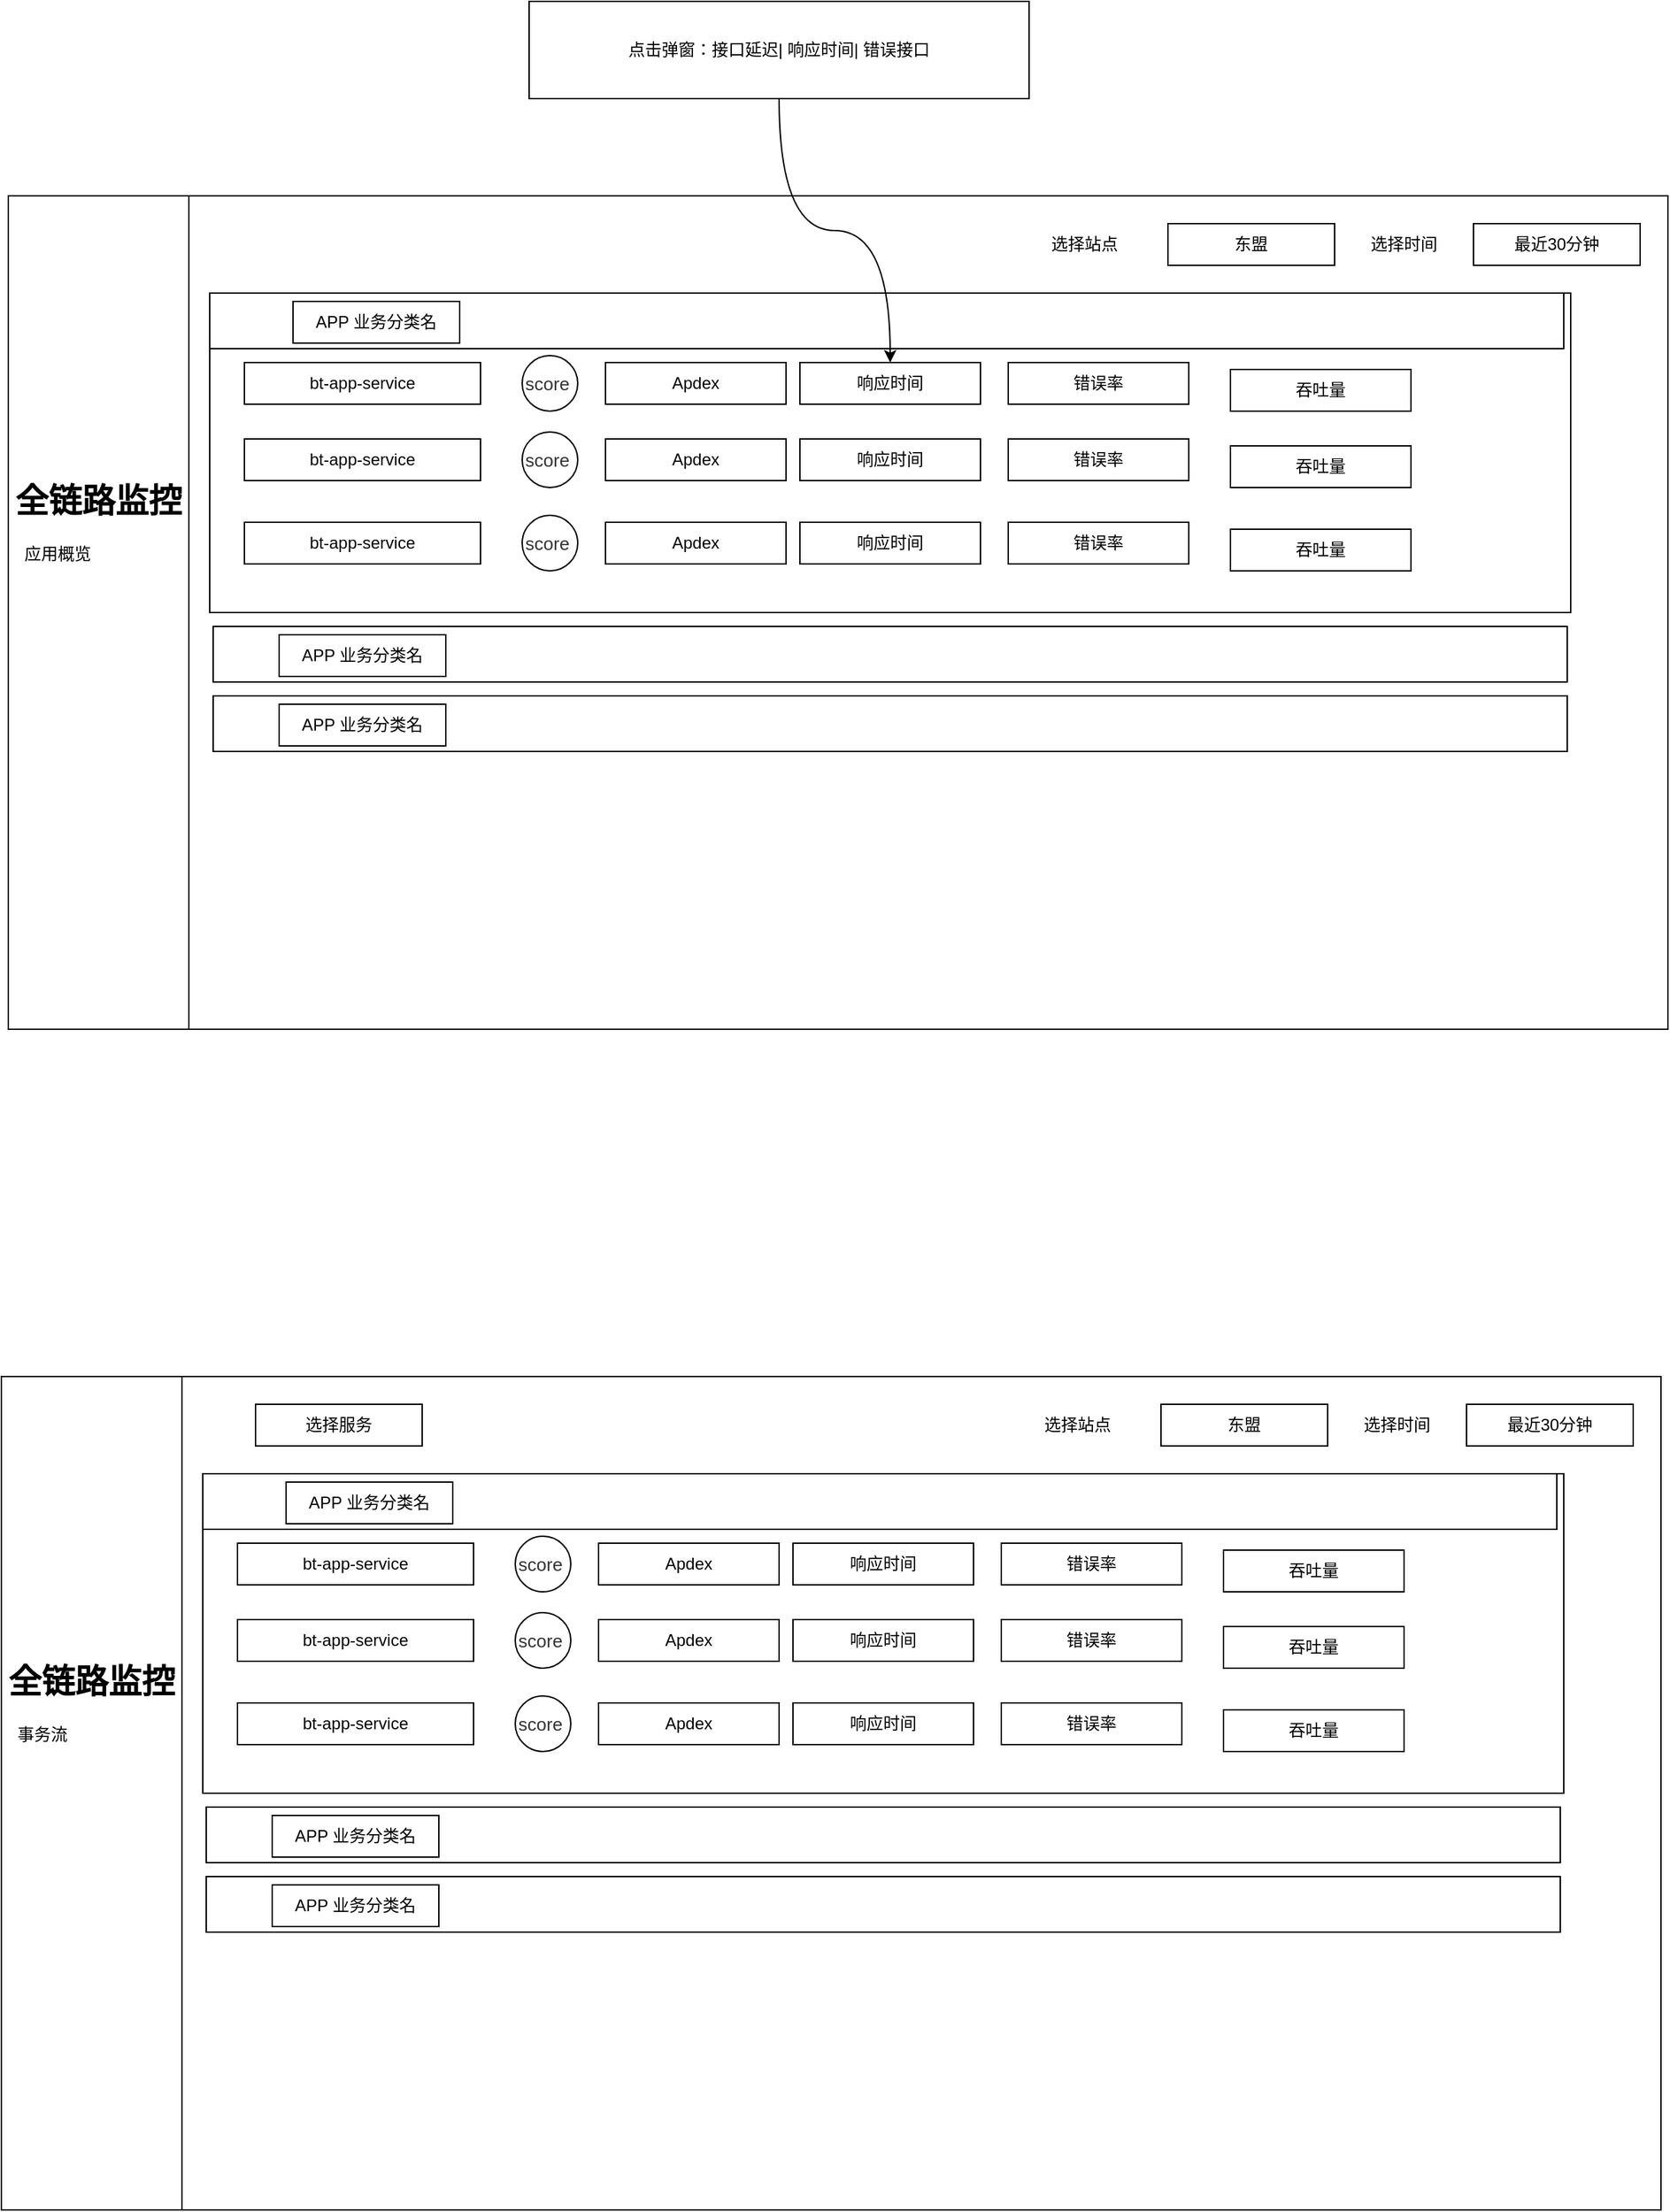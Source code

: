 <mxfile version="19.0.2" type="github">
  <diagram id="zfn3NuKyWQ2x2j2dKrCw" name="第 1 页">
    <mxGraphModel dx="1422" dy="1931" grid="1" gridSize="10" guides="1" tooltips="1" connect="1" arrows="1" fold="1" page="1" pageScale="1" pageWidth="827" pageHeight="1169" math="0" shadow="0">
      <root>
        <mxCell id="0" />
        <mxCell id="1" parent="0" />
        <mxCell id="f-9odYpLVWEYG3a2OQfo-1" value="" style="swimlane;horizontal=0;startSize=130;" vertex="1" parent="1">
          <mxGeometry x="75" y="90" width="1195" height="600" as="geometry" />
        </mxCell>
        <mxCell id="f-9odYpLVWEYG3a2OQfo-47" value="" style="rounded=0;whiteSpace=wrap;html=1;" vertex="1" parent="f-9odYpLVWEYG3a2OQfo-1">
          <mxGeometry x="145" y="70" width="980" height="230" as="geometry" />
        </mxCell>
        <mxCell id="f-9odYpLVWEYG3a2OQfo-3" value="&lt;h1&gt;全链路监控&lt;/h1&gt;&lt;div&gt;&amp;nbsp; 应用概览&lt;/div&gt;" style="text;html=1;strokeColor=none;fillColor=none;spacing=5;spacingTop=-20;whiteSpace=wrap;overflow=hidden;rounded=0;" vertex="1" parent="f-9odYpLVWEYG3a2OQfo-1">
          <mxGeometry y="200" width="130" height="190" as="geometry" />
        </mxCell>
        <mxCell id="f-9odYpLVWEYG3a2OQfo-5" value="东盟" style="rounded=0;whiteSpace=wrap;html=1;" vertex="1" parent="f-9odYpLVWEYG3a2OQfo-1">
          <mxGeometry x="835" y="20" width="120" height="30" as="geometry" />
        </mxCell>
        <mxCell id="f-9odYpLVWEYG3a2OQfo-6" value="选择站点" style="text;html=1;strokeColor=none;fillColor=none;align=center;verticalAlign=middle;whiteSpace=wrap;rounded=0;" vertex="1" parent="f-9odYpLVWEYG3a2OQfo-1">
          <mxGeometry x="745" y="20" width="60" height="30" as="geometry" />
        </mxCell>
        <mxCell id="f-9odYpLVWEYG3a2OQfo-7" value="选择时间" style="text;html=1;strokeColor=none;fillColor=none;align=center;verticalAlign=middle;whiteSpace=wrap;rounded=0;" vertex="1" parent="f-9odYpLVWEYG3a2OQfo-1">
          <mxGeometry x="975" y="20" width="60" height="30" as="geometry" />
        </mxCell>
        <mxCell id="f-9odYpLVWEYG3a2OQfo-13" value="最近30分钟" style="rounded=0;whiteSpace=wrap;html=1;" vertex="1" parent="f-9odYpLVWEYG3a2OQfo-1">
          <mxGeometry x="1055" y="20" width="120" height="30" as="geometry" />
        </mxCell>
        <mxCell id="f-9odYpLVWEYG3a2OQfo-14" value="bt-app-service" style="rounded=0;whiteSpace=wrap;html=1;" vertex="1" parent="f-9odYpLVWEYG3a2OQfo-1">
          <mxGeometry x="170" y="120" width="170" height="30" as="geometry" />
        </mxCell>
        <mxCell id="f-9odYpLVWEYG3a2OQfo-19" value="&lt;span style=&quot;color: rgb(51, 51, 51); font-family: Arial, sans-serif; font-size: 13px; text-align: start; background-color: rgb(255, 255, 255);&quot;&gt;score&amp;nbsp;&lt;/span&gt;" style="ellipse;whiteSpace=wrap;html=1;aspect=fixed;" vertex="1" parent="f-9odYpLVWEYG3a2OQfo-1">
          <mxGeometry x="370" y="115" width="40" height="40" as="geometry" />
        </mxCell>
        <mxCell id="f-9odYpLVWEYG3a2OQfo-20" value="Apdex" style="rounded=0;whiteSpace=wrap;html=1;" vertex="1" parent="f-9odYpLVWEYG3a2OQfo-1">
          <mxGeometry x="430" y="120" width="130" height="30" as="geometry" />
        </mxCell>
        <mxCell id="f-9odYpLVWEYG3a2OQfo-21" value="响应时间" style="rounded=0;whiteSpace=wrap;html=1;" vertex="1" parent="f-9odYpLVWEYG3a2OQfo-1">
          <mxGeometry x="570" y="120" width="130" height="30" as="geometry" />
        </mxCell>
        <mxCell id="f-9odYpLVWEYG3a2OQfo-22" value="错误率" style="rounded=0;whiteSpace=wrap;html=1;" vertex="1" parent="f-9odYpLVWEYG3a2OQfo-1">
          <mxGeometry x="720" y="120" width="130" height="30" as="geometry" />
        </mxCell>
        <mxCell id="f-9odYpLVWEYG3a2OQfo-34" value="吞吐量" style="rounded=0;whiteSpace=wrap;html=1;" vertex="1" parent="f-9odYpLVWEYG3a2OQfo-1">
          <mxGeometry x="880" y="125" width="130" height="30" as="geometry" />
        </mxCell>
        <mxCell id="f-9odYpLVWEYG3a2OQfo-35" value="bt-app-service" style="rounded=0;whiteSpace=wrap;html=1;" vertex="1" parent="f-9odYpLVWEYG3a2OQfo-1">
          <mxGeometry x="170" y="175" width="170" height="30" as="geometry" />
        </mxCell>
        <mxCell id="f-9odYpLVWEYG3a2OQfo-36" value="&lt;span style=&quot;color: rgb(51, 51, 51); font-family: Arial, sans-serif; font-size: 13px; text-align: start; background-color: rgb(255, 255, 255);&quot;&gt;score&amp;nbsp;&lt;/span&gt;" style="ellipse;whiteSpace=wrap;html=1;aspect=fixed;" vertex="1" parent="f-9odYpLVWEYG3a2OQfo-1">
          <mxGeometry x="370" y="170" width="40" height="40" as="geometry" />
        </mxCell>
        <mxCell id="f-9odYpLVWEYG3a2OQfo-37" value="Apdex" style="rounded=0;whiteSpace=wrap;html=1;" vertex="1" parent="f-9odYpLVWEYG3a2OQfo-1">
          <mxGeometry x="430" y="175" width="130" height="30" as="geometry" />
        </mxCell>
        <mxCell id="f-9odYpLVWEYG3a2OQfo-38" value="响应时间" style="rounded=0;whiteSpace=wrap;html=1;" vertex="1" parent="f-9odYpLVWEYG3a2OQfo-1">
          <mxGeometry x="570" y="175" width="130" height="30" as="geometry" />
        </mxCell>
        <mxCell id="f-9odYpLVWEYG3a2OQfo-39" value="错误率" style="rounded=0;whiteSpace=wrap;html=1;" vertex="1" parent="f-9odYpLVWEYG3a2OQfo-1">
          <mxGeometry x="720" y="175" width="130" height="30" as="geometry" />
        </mxCell>
        <mxCell id="f-9odYpLVWEYG3a2OQfo-40" value="吞吐量" style="rounded=0;whiteSpace=wrap;html=1;" vertex="1" parent="f-9odYpLVWEYG3a2OQfo-1">
          <mxGeometry x="880" y="180" width="130" height="30" as="geometry" />
        </mxCell>
        <mxCell id="f-9odYpLVWEYG3a2OQfo-41" value="bt-app-service" style="rounded=0;whiteSpace=wrap;html=1;" vertex="1" parent="f-9odYpLVWEYG3a2OQfo-1">
          <mxGeometry x="170" y="235" width="170" height="30" as="geometry" />
        </mxCell>
        <mxCell id="f-9odYpLVWEYG3a2OQfo-42" value="&lt;span style=&quot;color: rgb(51, 51, 51); font-family: Arial, sans-serif; font-size: 13px; text-align: start; background-color: rgb(255, 255, 255);&quot;&gt;score&amp;nbsp;&lt;/span&gt;" style="ellipse;whiteSpace=wrap;html=1;aspect=fixed;" vertex="1" parent="f-9odYpLVWEYG3a2OQfo-1">
          <mxGeometry x="370" y="230" width="40" height="40" as="geometry" />
        </mxCell>
        <mxCell id="f-9odYpLVWEYG3a2OQfo-43" value="Apdex" style="rounded=0;whiteSpace=wrap;html=1;" vertex="1" parent="f-9odYpLVWEYG3a2OQfo-1">
          <mxGeometry x="430" y="235" width="130" height="30" as="geometry" />
        </mxCell>
        <mxCell id="f-9odYpLVWEYG3a2OQfo-44" value="响应时间" style="rounded=0;whiteSpace=wrap;html=1;" vertex="1" parent="f-9odYpLVWEYG3a2OQfo-1">
          <mxGeometry x="570" y="235" width="130" height="30" as="geometry" />
        </mxCell>
        <mxCell id="f-9odYpLVWEYG3a2OQfo-45" value="错误率" style="rounded=0;whiteSpace=wrap;html=1;" vertex="1" parent="f-9odYpLVWEYG3a2OQfo-1">
          <mxGeometry x="720" y="235" width="130" height="30" as="geometry" />
        </mxCell>
        <mxCell id="f-9odYpLVWEYG3a2OQfo-46" value="吞吐量" style="rounded=0;whiteSpace=wrap;html=1;" vertex="1" parent="f-9odYpLVWEYG3a2OQfo-1">
          <mxGeometry x="880" y="240" width="130" height="30" as="geometry" />
        </mxCell>
        <mxCell id="f-9odYpLVWEYG3a2OQfo-48" value="" style="rounded=0;whiteSpace=wrap;html=1;" vertex="1" parent="f-9odYpLVWEYG3a2OQfo-1">
          <mxGeometry x="145" y="70" width="975" height="40" as="geometry" />
        </mxCell>
        <mxCell id="f-9odYpLVWEYG3a2OQfo-51" value="" style="shape=image;html=1;verticalAlign=top;verticalLabelPosition=bottom;labelBackgroundColor=#ffffff;imageAspect=0;aspect=fixed;image=https://cdn0.iconfinder.com/data/icons/google-material-design-3-0/48/ic_add_circle_outline_48px-128.png" vertex="1" parent="f-9odYpLVWEYG3a2OQfo-1">
          <mxGeometry x="145" y="72" width="38" height="38" as="geometry" />
        </mxCell>
        <mxCell id="f-9odYpLVWEYG3a2OQfo-52" value="APP 业务分类名" style="rounded=0;whiteSpace=wrap;html=1;" vertex="1" parent="f-9odYpLVWEYG3a2OQfo-1">
          <mxGeometry x="205" y="76" width="120" height="30" as="geometry" />
        </mxCell>
        <mxCell id="f-9odYpLVWEYG3a2OQfo-75" value="" style="rounded=0;whiteSpace=wrap;html=1;" vertex="1" parent="f-9odYpLVWEYG3a2OQfo-1">
          <mxGeometry x="147.5" y="310" width="975" height="40" as="geometry" />
        </mxCell>
        <mxCell id="f-9odYpLVWEYG3a2OQfo-76" value="" style="shape=image;html=1;verticalAlign=top;verticalLabelPosition=bottom;labelBackgroundColor=#ffffff;imageAspect=0;aspect=fixed;image=https://cdn0.iconfinder.com/data/icons/google-material-design-3-0/48/ic_add_circle_outline_48px-128.png" vertex="1" parent="f-9odYpLVWEYG3a2OQfo-1">
          <mxGeometry x="155" y="312" width="38" height="38" as="geometry" />
        </mxCell>
        <mxCell id="f-9odYpLVWEYG3a2OQfo-77" value="APP 业务分类名" style="rounded=0;whiteSpace=wrap;html=1;" vertex="1" parent="f-9odYpLVWEYG3a2OQfo-1">
          <mxGeometry x="195" y="316" width="120" height="30" as="geometry" />
        </mxCell>
        <mxCell id="f-9odYpLVWEYG3a2OQfo-79" value="" style="rounded=0;whiteSpace=wrap;html=1;" vertex="1" parent="f-9odYpLVWEYG3a2OQfo-1">
          <mxGeometry x="147.5" y="360" width="975" height="40" as="geometry" />
        </mxCell>
        <mxCell id="f-9odYpLVWEYG3a2OQfo-80" value="" style="shape=image;html=1;verticalAlign=top;verticalLabelPosition=bottom;labelBackgroundColor=#ffffff;imageAspect=0;aspect=fixed;image=https://cdn0.iconfinder.com/data/icons/google-material-design-3-0/48/ic_add_circle_outline_48px-128.png" vertex="1" parent="f-9odYpLVWEYG3a2OQfo-1">
          <mxGeometry x="155" y="362" width="38" height="38" as="geometry" />
        </mxCell>
        <mxCell id="f-9odYpLVWEYG3a2OQfo-81" value="APP 业务分类名" style="rounded=0;whiteSpace=wrap;html=1;" vertex="1" parent="f-9odYpLVWEYG3a2OQfo-1">
          <mxGeometry x="195" y="366" width="120" height="30" as="geometry" />
        </mxCell>
        <mxCell id="f-9odYpLVWEYG3a2OQfo-87" style="edgeStyle=orthogonalEdgeStyle;rounded=0;orthogonalLoop=1;jettySize=auto;html=1;curved=1;" edge="1" parent="1" source="f-9odYpLVWEYG3a2OQfo-85" target="f-9odYpLVWEYG3a2OQfo-21">
          <mxGeometry relative="1" as="geometry" />
        </mxCell>
        <mxCell id="f-9odYpLVWEYG3a2OQfo-85" value="点击弹窗：接口延迟| 响应时间| 错误接口" style="rounded=0;whiteSpace=wrap;html=1;" vertex="1" parent="1">
          <mxGeometry x="450" y="-50" width="360" height="70" as="geometry" />
        </mxCell>
        <mxCell id="f-9odYpLVWEYG3a2OQfo-88" value="" style="swimlane;horizontal=0;startSize=130;" vertex="1" parent="1">
          <mxGeometry x="70" y="940" width="1195" height="600" as="geometry" />
        </mxCell>
        <mxCell id="f-9odYpLVWEYG3a2OQfo-89" value="" style="rounded=0;whiteSpace=wrap;html=1;" vertex="1" parent="f-9odYpLVWEYG3a2OQfo-88">
          <mxGeometry x="145" y="70" width="980" height="230" as="geometry" />
        </mxCell>
        <mxCell id="f-9odYpLVWEYG3a2OQfo-90" value="&lt;h1&gt;全链路监控&lt;/h1&gt;&lt;div&gt;&amp;nbsp; 事务流&lt;/div&gt;" style="text;html=1;strokeColor=none;fillColor=none;spacing=5;spacingTop=-20;whiteSpace=wrap;overflow=hidden;rounded=0;" vertex="1" parent="f-9odYpLVWEYG3a2OQfo-88">
          <mxGeometry y="200" width="130" height="190" as="geometry" />
        </mxCell>
        <mxCell id="f-9odYpLVWEYG3a2OQfo-91" value="东盟" style="rounded=0;whiteSpace=wrap;html=1;" vertex="1" parent="f-9odYpLVWEYG3a2OQfo-88">
          <mxGeometry x="835" y="20" width="120" height="30" as="geometry" />
        </mxCell>
        <mxCell id="f-9odYpLVWEYG3a2OQfo-92" value="选择站点" style="text;html=1;strokeColor=none;fillColor=none;align=center;verticalAlign=middle;whiteSpace=wrap;rounded=0;" vertex="1" parent="f-9odYpLVWEYG3a2OQfo-88">
          <mxGeometry x="745" y="20" width="60" height="30" as="geometry" />
        </mxCell>
        <mxCell id="f-9odYpLVWEYG3a2OQfo-93" value="选择时间" style="text;html=1;strokeColor=none;fillColor=none;align=center;verticalAlign=middle;whiteSpace=wrap;rounded=0;" vertex="1" parent="f-9odYpLVWEYG3a2OQfo-88">
          <mxGeometry x="975" y="20" width="60" height="30" as="geometry" />
        </mxCell>
        <mxCell id="f-9odYpLVWEYG3a2OQfo-94" value="最近30分钟" style="rounded=0;whiteSpace=wrap;html=1;" vertex="1" parent="f-9odYpLVWEYG3a2OQfo-88">
          <mxGeometry x="1055" y="20" width="120" height="30" as="geometry" />
        </mxCell>
        <mxCell id="f-9odYpLVWEYG3a2OQfo-95" value="bt-app-service" style="rounded=0;whiteSpace=wrap;html=1;" vertex="1" parent="f-9odYpLVWEYG3a2OQfo-88">
          <mxGeometry x="170" y="120" width="170" height="30" as="geometry" />
        </mxCell>
        <mxCell id="f-9odYpLVWEYG3a2OQfo-96" value="&lt;span style=&quot;color: rgb(51, 51, 51); font-family: Arial, sans-serif; font-size: 13px; text-align: start; background-color: rgb(255, 255, 255);&quot;&gt;score&amp;nbsp;&lt;/span&gt;" style="ellipse;whiteSpace=wrap;html=1;aspect=fixed;" vertex="1" parent="f-9odYpLVWEYG3a2OQfo-88">
          <mxGeometry x="370" y="115" width="40" height="40" as="geometry" />
        </mxCell>
        <mxCell id="f-9odYpLVWEYG3a2OQfo-97" value="Apdex" style="rounded=0;whiteSpace=wrap;html=1;" vertex="1" parent="f-9odYpLVWEYG3a2OQfo-88">
          <mxGeometry x="430" y="120" width="130" height="30" as="geometry" />
        </mxCell>
        <mxCell id="f-9odYpLVWEYG3a2OQfo-98" value="响应时间" style="rounded=0;whiteSpace=wrap;html=1;" vertex="1" parent="f-9odYpLVWEYG3a2OQfo-88">
          <mxGeometry x="570" y="120" width="130" height="30" as="geometry" />
        </mxCell>
        <mxCell id="f-9odYpLVWEYG3a2OQfo-99" value="错误率" style="rounded=0;whiteSpace=wrap;html=1;" vertex="1" parent="f-9odYpLVWEYG3a2OQfo-88">
          <mxGeometry x="720" y="120" width="130" height="30" as="geometry" />
        </mxCell>
        <mxCell id="f-9odYpLVWEYG3a2OQfo-100" value="吞吐量" style="rounded=0;whiteSpace=wrap;html=1;" vertex="1" parent="f-9odYpLVWEYG3a2OQfo-88">
          <mxGeometry x="880" y="125" width="130" height="30" as="geometry" />
        </mxCell>
        <mxCell id="f-9odYpLVWEYG3a2OQfo-101" value="bt-app-service" style="rounded=0;whiteSpace=wrap;html=1;" vertex="1" parent="f-9odYpLVWEYG3a2OQfo-88">
          <mxGeometry x="170" y="175" width="170" height="30" as="geometry" />
        </mxCell>
        <mxCell id="f-9odYpLVWEYG3a2OQfo-102" value="&lt;span style=&quot;color: rgb(51, 51, 51); font-family: Arial, sans-serif; font-size: 13px; text-align: start; background-color: rgb(255, 255, 255);&quot;&gt;score&amp;nbsp;&lt;/span&gt;" style="ellipse;whiteSpace=wrap;html=1;aspect=fixed;" vertex="1" parent="f-9odYpLVWEYG3a2OQfo-88">
          <mxGeometry x="370" y="170" width="40" height="40" as="geometry" />
        </mxCell>
        <mxCell id="f-9odYpLVWEYG3a2OQfo-103" value="Apdex" style="rounded=0;whiteSpace=wrap;html=1;" vertex="1" parent="f-9odYpLVWEYG3a2OQfo-88">
          <mxGeometry x="430" y="175" width="130" height="30" as="geometry" />
        </mxCell>
        <mxCell id="f-9odYpLVWEYG3a2OQfo-104" value="响应时间" style="rounded=0;whiteSpace=wrap;html=1;" vertex="1" parent="f-9odYpLVWEYG3a2OQfo-88">
          <mxGeometry x="570" y="175" width="130" height="30" as="geometry" />
        </mxCell>
        <mxCell id="f-9odYpLVWEYG3a2OQfo-105" value="错误率" style="rounded=0;whiteSpace=wrap;html=1;" vertex="1" parent="f-9odYpLVWEYG3a2OQfo-88">
          <mxGeometry x="720" y="175" width="130" height="30" as="geometry" />
        </mxCell>
        <mxCell id="f-9odYpLVWEYG3a2OQfo-106" value="吞吐量" style="rounded=0;whiteSpace=wrap;html=1;" vertex="1" parent="f-9odYpLVWEYG3a2OQfo-88">
          <mxGeometry x="880" y="180" width="130" height="30" as="geometry" />
        </mxCell>
        <mxCell id="f-9odYpLVWEYG3a2OQfo-107" value="bt-app-service" style="rounded=0;whiteSpace=wrap;html=1;" vertex="1" parent="f-9odYpLVWEYG3a2OQfo-88">
          <mxGeometry x="170" y="235" width="170" height="30" as="geometry" />
        </mxCell>
        <mxCell id="f-9odYpLVWEYG3a2OQfo-108" value="&lt;span style=&quot;color: rgb(51, 51, 51); font-family: Arial, sans-serif; font-size: 13px; text-align: start; background-color: rgb(255, 255, 255);&quot;&gt;score&amp;nbsp;&lt;/span&gt;" style="ellipse;whiteSpace=wrap;html=1;aspect=fixed;" vertex="1" parent="f-9odYpLVWEYG3a2OQfo-88">
          <mxGeometry x="370" y="230" width="40" height="40" as="geometry" />
        </mxCell>
        <mxCell id="f-9odYpLVWEYG3a2OQfo-109" value="Apdex" style="rounded=0;whiteSpace=wrap;html=1;" vertex="1" parent="f-9odYpLVWEYG3a2OQfo-88">
          <mxGeometry x="430" y="235" width="130" height="30" as="geometry" />
        </mxCell>
        <mxCell id="f-9odYpLVWEYG3a2OQfo-110" value="响应时间" style="rounded=0;whiteSpace=wrap;html=1;" vertex="1" parent="f-9odYpLVWEYG3a2OQfo-88">
          <mxGeometry x="570" y="235" width="130" height="30" as="geometry" />
        </mxCell>
        <mxCell id="f-9odYpLVWEYG3a2OQfo-111" value="错误率" style="rounded=0;whiteSpace=wrap;html=1;" vertex="1" parent="f-9odYpLVWEYG3a2OQfo-88">
          <mxGeometry x="720" y="235" width="130" height="30" as="geometry" />
        </mxCell>
        <mxCell id="f-9odYpLVWEYG3a2OQfo-112" value="吞吐量" style="rounded=0;whiteSpace=wrap;html=1;" vertex="1" parent="f-9odYpLVWEYG3a2OQfo-88">
          <mxGeometry x="880" y="240" width="130" height="30" as="geometry" />
        </mxCell>
        <mxCell id="f-9odYpLVWEYG3a2OQfo-113" value="" style="rounded=0;whiteSpace=wrap;html=1;" vertex="1" parent="f-9odYpLVWEYG3a2OQfo-88">
          <mxGeometry x="145" y="70" width="975" height="40" as="geometry" />
        </mxCell>
        <mxCell id="f-9odYpLVWEYG3a2OQfo-114" value="" style="shape=image;html=1;verticalAlign=top;verticalLabelPosition=bottom;labelBackgroundColor=#ffffff;imageAspect=0;aspect=fixed;image=https://cdn0.iconfinder.com/data/icons/google-material-design-3-0/48/ic_add_circle_outline_48px-128.png" vertex="1" parent="f-9odYpLVWEYG3a2OQfo-88">
          <mxGeometry x="145" y="72" width="38" height="38" as="geometry" />
        </mxCell>
        <mxCell id="f-9odYpLVWEYG3a2OQfo-115" value="APP 业务分类名" style="rounded=0;whiteSpace=wrap;html=1;" vertex="1" parent="f-9odYpLVWEYG3a2OQfo-88">
          <mxGeometry x="205" y="76" width="120" height="30" as="geometry" />
        </mxCell>
        <mxCell id="f-9odYpLVWEYG3a2OQfo-116" value="" style="rounded=0;whiteSpace=wrap;html=1;" vertex="1" parent="f-9odYpLVWEYG3a2OQfo-88">
          <mxGeometry x="147.5" y="310" width="975" height="40" as="geometry" />
        </mxCell>
        <mxCell id="f-9odYpLVWEYG3a2OQfo-117" value="" style="shape=image;html=1;verticalAlign=top;verticalLabelPosition=bottom;labelBackgroundColor=#ffffff;imageAspect=0;aspect=fixed;image=https://cdn0.iconfinder.com/data/icons/google-material-design-3-0/48/ic_add_circle_outline_48px-128.png" vertex="1" parent="f-9odYpLVWEYG3a2OQfo-88">
          <mxGeometry x="155" y="312" width="38" height="38" as="geometry" />
        </mxCell>
        <mxCell id="f-9odYpLVWEYG3a2OQfo-118" value="APP 业务分类名" style="rounded=0;whiteSpace=wrap;html=1;" vertex="1" parent="f-9odYpLVWEYG3a2OQfo-88">
          <mxGeometry x="195" y="316" width="120" height="30" as="geometry" />
        </mxCell>
        <mxCell id="f-9odYpLVWEYG3a2OQfo-119" value="" style="rounded=0;whiteSpace=wrap;html=1;" vertex="1" parent="f-9odYpLVWEYG3a2OQfo-88">
          <mxGeometry x="147.5" y="360" width="975" height="40" as="geometry" />
        </mxCell>
        <mxCell id="f-9odYpLVWEYG3a2OQfo-120" value="" style="shape=image;html=1;verticalAlign=top;verticalLabelPosition=bottom;labelBackgroundColor=#ffffff;imageAspect=0;aspect=fixed;image=https://cdn0.iconfinder.com/data/icons/google-material-design-3-0/48/ic_add_circle_outline_48px-128.png" vertex="1" parent="f-9odYpLVWEYG3a2OQfo-88">
          <mxGeometry x="155" y="362" width="38" height="38" as="geometry" />
        </mxCell>
        <mxCell id="f-9odYpLVWEYG3a2OQfo-121" value="APP 业务分类名" style="rounded=0;whiteSpace=wrap;html=1;" vertex="1" parent="f-9odYpLVWEYG3a2OQfo-88">
          <mxGeometry x="195" y="366" width="120" height="30" as="geometry" />
        </mxCell>
        <mxCell id="f-9odYpLVWEYG3a2OQfo-124" value="选择服务" style="rounded=0;whiteSpace=wrap;html=1;" vertex="1" parent="f-9odYpLVWEYG3a2OQfo-88">
          <mxGeometry x="183" y="20" width="120" height="30" as="geometry" />
        </mxCell>
      </root>
    </mxGraphModel>
  </diagram>
</mxfile>
